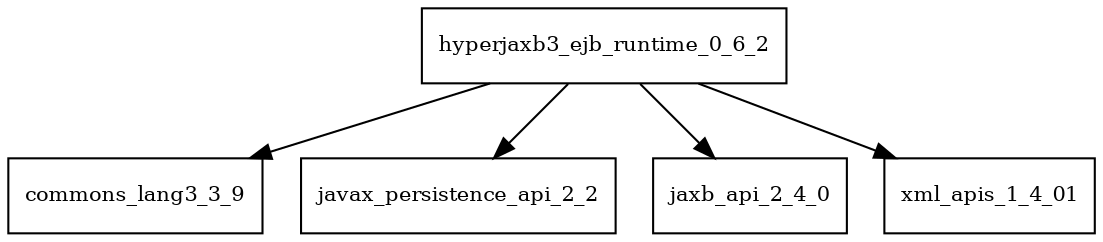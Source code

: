 digraph hyperjaxb3_ejb_runtime_0_6_2_dependencies {
  node [shape = box, fontsize=10.0];
  hyperjaxb3_ejb_runtime_0_6_2 -> commons_lang3_3_9;
  hyperjaxb3_ejb_runtime_0_6_2 -> javax_persistence_api_2_2;
  hyperjaxb3_ejb_runtime_0_6_2 -> jaxb_api_2_4_0;
  hyperjaxb3_ejb_runtime_0_6_2 -> xml_apis_1_4_01;
}
